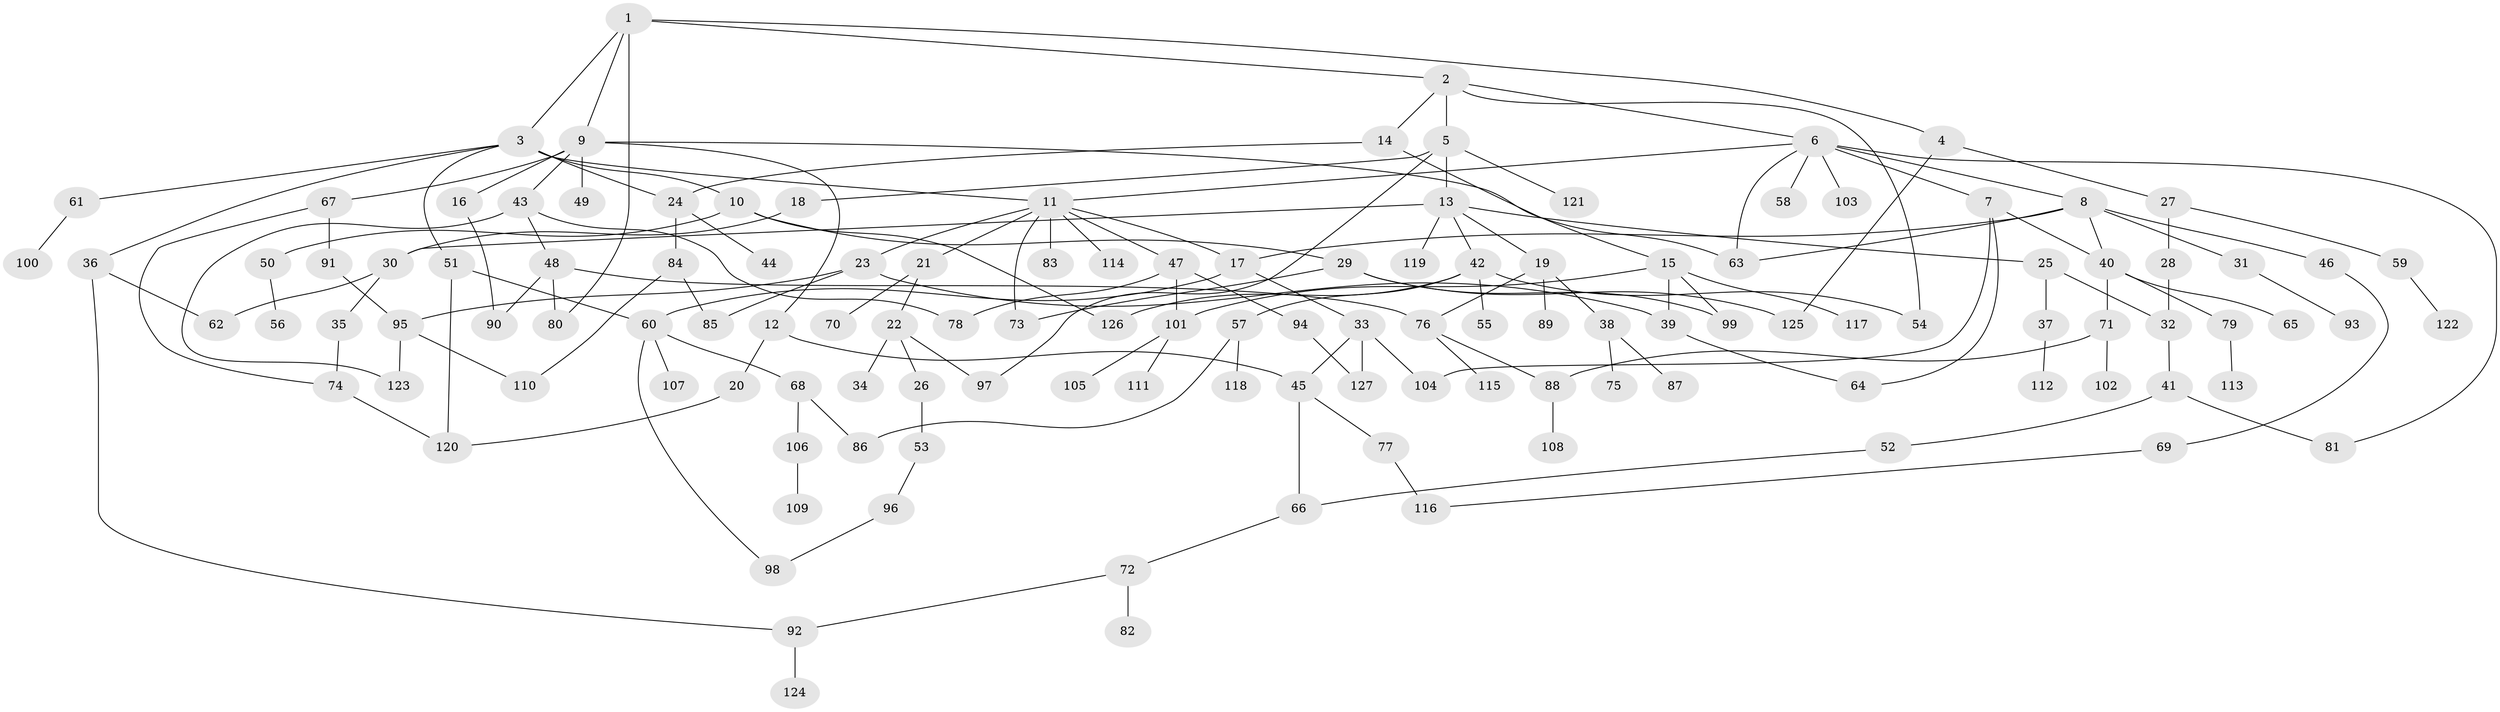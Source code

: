 // Generated by graph-tools (version 1.1) at 2025/10/02/27/25 16:10:55]
// undirected, 127 vertices, 166 edges
graph export_dot {
graph [start="1"]
  node [color=gray90,style=filled];
  1;
  2;
  3;
  4;
  5;
  6;
  7;
  8;
  9;
  10;
  11;
  12;
  13;
  14;
  15;
  16;
  17;
  18;
  19;
  20;
  21;
  22;
  23;
  24;
  25;
  26;
  27;
  28;
  29;
  30;
  31;
  32;
  33;
  34;
  35;
  36;
  37;
  38;
  39;
  40;
  41;
  42;
  43;
  44;
  45;
  46;
  47;
  48;
  49;
  50;
  51;
  52;
  53;
  54;
  55;
  56;
  57;
  58;
  59;
  60;
  61;
  62;
  63;
  64;
  65;
  66;
  67;
  68;
  69;
  70;
  71;
  72;
  73;
  74;
  75;
  76;
  77;
  78;
  79;
  80;
  81;
  82;
  83;
  84;
  85;
  86;
  87;
  88;
  89;
  90;
  91;
  92;
  93;
  94;
  95;
  96;
  97;
  98;
  99;
  100;
  101;
  102;
  103;
  104;
  105;
  106;
  107;
  108;
  109;
  110;
  111;
  112;
  113;
  114;
  115;
  116;
  117;
  118;
  119;
  120;
  121;
  122;
  123;
  124;
  125;
  126;
  127;
  1 -- 2;
  1 -- 3;
  1 -- 4;
  1 -- 9;
  1 -- 80;
  2 -- 5;
  2 -- 6;
  2 -- 14;
  2 -- 54;
  3 -- 10;
  3 -- 24;
  3 -- 36;
  3 -- 51;
  3 -- 61;
  3 -- 11;
  4 -- 27;
  4 -- 125;
  5 -- 13;
  5 -- 18;
  5 -- 121;
  5 -- 97;
  6 -- 7;
  6 -- 8;
  6 -- 11;
  6 -- 58;
  6 -- 63;
  6 -- 81;
  6 -- 103;
  7 -- 40;
  7 -- 104;
  7 -- 64;
  8 -- 31;
  8 -- 46;
  8 -- 17;
  8 -- 40;
  8 -- 63;
  9 -- 12;
  9 -- 16;
  9 -- 43;
  9 -- 49;
  9 -- 67;
  9 -- 63;
  10 -- 29;
  10 -- 50;
  10 -- 126;
  11 -- 17;
  11 -- 21;
  11 -- 23;
  11 -- 47;
  11 -- 83;
  11 -- 114;
  11 -- 73;
  12 -- 20;
  12 -- 45;
  13 -- 19;
  13 -- 25;
  13 -- 42;
  13 -- 119;
  13 -- 30;
  14 -- 15;
  14 -- 24;
  15 -- 117;
  15 -- 39;
  15 -- 101;
  15 -- 99;
  16 -- 90;
  17 -- 33;
  17 -- 60;
  18 -- 30;
  19 -- 38;
  19 -- 89;
  19 -- 76;
  20 -- 120;
  21 -- 22;
  21 -- 70;
  22 -- 26;
  22 -- 34;
  22 -- 97;
  23 -- 39;
  23 -- 85;
  23 -- 95;
  24 -- 44;
  24 -- 84;
  25 -- 37;
  25 -- 32;
  26 -- 53;
  27 -- 28;
  27 -- 59;
  28 -- 32;
  29 -- 73;
  29 -- 99;
  29 -- 125;
  30 -- 35;
  30 -- 62;
  31 -- 93;
  32 -- 41;
  33 -- 104;
  33 -- 127;
  33 -- 45;
  35 -- 74;
  36 -- 92;
  36 -- 62;
  37 -- 112;
  38 -- 75;
  38 -- 87;
  39 -- 64;
  40 -- 65;
  40 -- 71;
  40 -- 79;
  41 -- 52;
  41 -- 81;
  42 -- 55;
  42 -- 57;
  42 -- 126;
  42 -- 54;
  43 -- 48;
  43 -- 123;
  43 -- 78;
  45 -- 77;
  45 -- 66;
  46 -- 69;
  47 -- 78;
  47 -- 94;
  47 -- 101;
  48 -- 76;
  48 -- 80;
  48 -- 90;
  50 -- 56;
  51 -- 120;
  51 -- 60;
  52 -- 66;
  53 -- 96;
  57 -- 118;
  57 -- 86;
  59 -- 122;
  60 -- 68;
  60 -- 98;
  60 -- 107;
  61 -- 100;
  66 -- 72;
  67 -- 74;
  67 -- 91;
  68 -- 86;
  68 -- 106;
  69 -- 116;
  71 -- 102;
  71 -- 88;
  72 -- 82;
  72 -- 92;
  74 -- 120;
  76 -- 88;
  76 -- 115;
  77 -- 116;
  79 -- 113;
  84 -- 85;
  84 -- 110;
  88 -- 108;
  91 -- 95;
  92 -- 124;
  94 -- 127;
  95 -- 110;
  95 -- 123;
  96 -- 98;
  101 -- 105;
  101 -- 111;
  106 -- 109;
}
